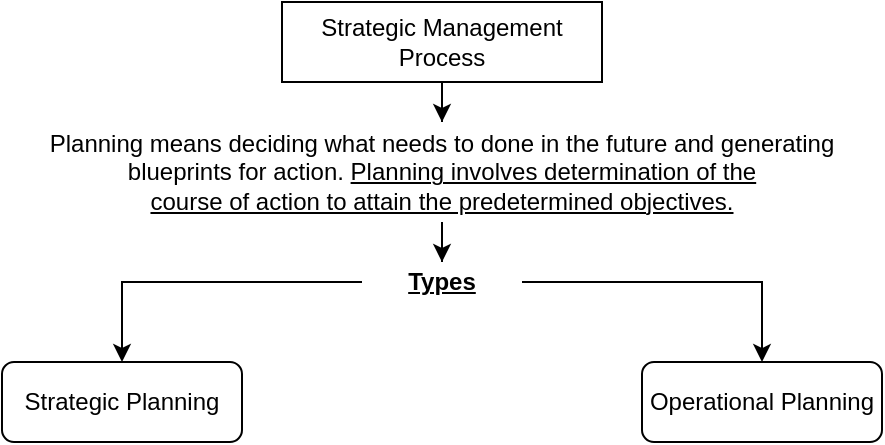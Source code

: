 <mxfile version="14.5.8" type="github">
  <diagram id="CXtjrz0CC56r9_kdbqIl" name="Page-1">
    <mxGraphModel dx="1252" dy="627" grid="1" gridSize="10" guides="1" tooltips="1" connect="1" arrows="1" fold="1" page="1" pageScale="1" pageWidth="850" pageHeight="1100" math="0" shadow="0">
      <root>
        <mxCell id="0" />
        <mxCell id="1" parent="0" />
        <mxCell id="QLJabMkSsxI0vp1HL2iL-3" style="edgeStyle=orthogonalEdgeStyle;rounded=0;orthogonalLoop=1;jettySize=auto;html=1;" edge="1" parent="1" source="mMcOxIyKWQ6gz_tthfHf-1" target="QLJabMkSsxI0vp1HL2iL-2">
          <mxGeometry relative="1" as="geometry" />
        </mxCell>
        <mxCell id="mMcOxIyKWQ6gz_tthfHf-1" value="Strategic Management Process" style="rounded=0;whiteSpace=wrap;html=1;" parent="1" vertex="1">
          <mxGeometry x="340" width="160" height="40" as="geometry" />
        </mxCell>
        <mxCell id="QLJabMkSsxI0vp1HL2iL-6" style="edgeStyle=orthogonalEdgeStyle;rounded=0;orthogonalLoop=1;jettySize=auto;html=1;" edge="1" parent="1" source="QLJabMkSsxI0vp1HL2iL-2" target="QLJabMkSsxI0vp1HL2iL-4">
          <mxGeometry relative="1" as="geometry" />
        </mxCell>
        <mxCell id="QLJabMkSsxI0vp1HL2iL-2" value="Planning means deciding what needs to done in the future and generating blueprints for action. &lt;u&gt;Planning involves determination of the&lt;br&gt;course of action to attain the predetermined objectives.&lt;/u&gt;" style="text;html=1;strokeColor=none;fillColor=none;align=center;verticalAlign=middle;whiteSpace=wrap;rounded=0;" vertex="1" parent="1">
          <mxGeometry x="200" y="60" width="440" height="50" as="geometry" />
        </mxCell>
        <mxCell id="QLJabMkSsxI0vp1HL2iL-9" style="edgeStyle=orthogonalEdgeStyle;rounded=0;orthogonalLoop=1;jettySize=auto;html=1;" edge="1" parent="1" source="QLJabMkSsxI0vp1HL2iL-4" target="QLJabMkSsxI0vp1HL2iL-8">
          <mxGeometry relative="1" as="geometry" />
        </mxCell>
        <mxCell id="QLJabMkSsxI0vp1HL2iL-10" style="edgeStyle=orthogonalEdgeStyle;rounded=0;orthogonalLoop=1;jettySize=auto;html=1;" edge="1" parent="1" source="QLJabMkSsxI0vp1HL2iL-4" target="QLJabMkSsxI0vp1HL2iL-7">
          <mxGeometry relative="1" as="geometry" />
        </mxCell>
        <mxCell id="QLJabMkSsxI0vp1HL2iL-4" value="&lt;u&gt;&lt;b&gt;Types&lt;/b&gt;&lt;/u&gt;" style="text;html=1;strokeColor=none;fillColor=none;align=center;verticalAlign=middle;whiteSpace=wrap;rounded=0;" vertex="1" parent="1">
          <mxGeometry x="380" y="130" width="80" height="20" as="geometry" />
        </mxCell>
        <mxCell id="QLJabMkSsxI0vp1HL2iL-7" value="Operational Planning" style="rounded=1;whiteSpace=wrap;html=1;" vertex="1" parent="1">
          <mxGeometry x="520" y="180" width="120" height="40" as="geometry" />
        </mxCell>
        <mxCell id="QLJabMkSsxI0vp1HL2iL-8" value="Strategic Planning" style="rounded=1;whiteSpace=wrap;html=1;" vertex="1" parent="1">
          <mxGeometry x="200" y="180" width="120" height="40" as="geometry" />
        </mxCell>
      </root>
    </mxGraphModel>
  </diagram>
</mxfile>
